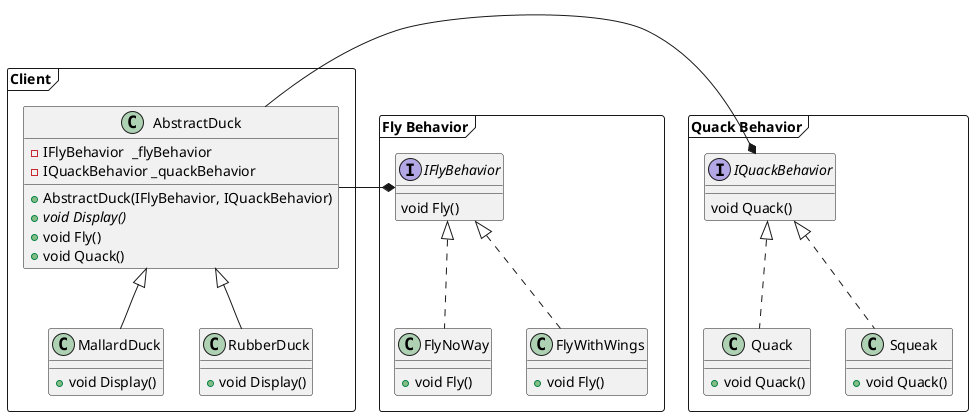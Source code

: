 @startuml strategy
package "Client" <<Frame>> {
    class AbstractDuck {
        -IFlyBehavior  _flyBehavior
        -IQuackBehavior _quackBehavior
        +AbstractDuck(IFlyBehavior, IQuackBehavior)
        {abstract} +void Display()
        +void Fly()
        +void Quack()
    }
    class MallardDuck {
        +void Display()
    }
    class RubberDuck {
        +void Display()
    }
}


package "Fly Behavior" <<Frame>> {
    interface IFlyBehavior {
        void Fly()
    }
    class FlyNoWay {
        +void Fly()
    }
    class FlyWithWings {
        +void Fly()
    }
}

package "Quack Behavior" <<Frame>> {
    interface IQuackBehavior {
        void Quack()
    }
    class Quack {
        +void Quack()
    }
    class Squeak {
        +void Quack()
    }
}

AbstractDuck <|-- MallardDuck
AbstractDuck <|-- RubberDuck

IFlyBehavior <|.. FlyNoWay
IFlyBehavior <|.. FlyWithWings

IQuackBehavior <|.. Quack
IQuackBehavior <|.. Squeak

IFlyBehavior *-left- AbstractDuck
IQuackBehavior *-left- AbstractDuck
@enduml